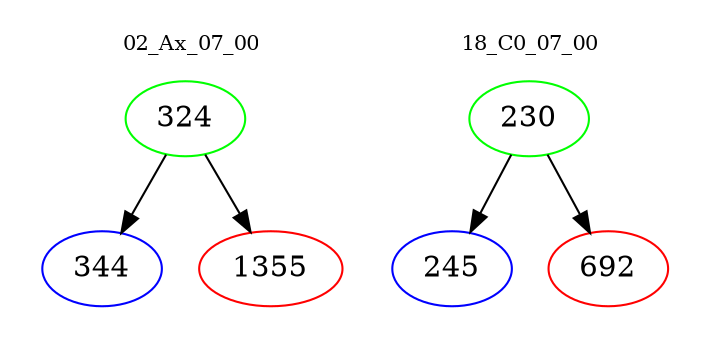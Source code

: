 digraph{
subgraph cluster_0 {
color = white
label = "02_Ax_07_00";
fontsize=10;
T0_324 [label="324", color="green"]
T0_324 -> T0_344 [color="black"]
T0_344 [label="344", color="blue"]
T0_324 -> T0_1355 [color="black"]
T0_1355 [label="1355", color="red"]
}
subgraph cluster_1 {
color = white
label = "18_C0_07_00";
fontsize=10;
T1_230 [label="230", color="green"]
T1_230 -> T1_245 [color="black"]
T1_245 [label="245", color="blue"]
T1_230 -> T1_692 [color="black"]
T1_692 [label="692", color="red"]
}
}
